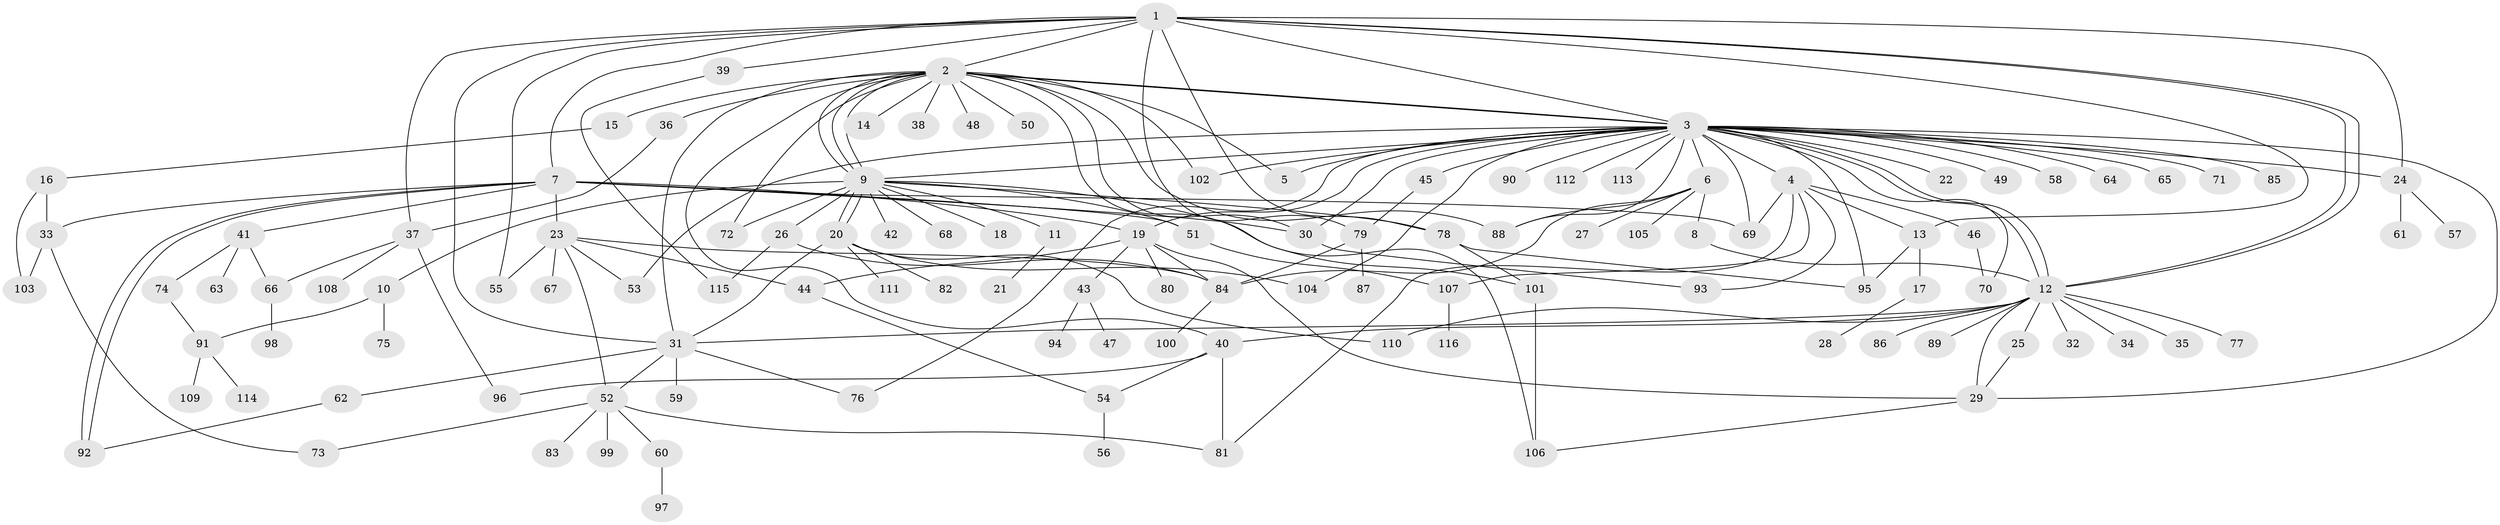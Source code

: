 // coarse degree distribution, {15: 0.011235955056179775, 19: 0.011235955056179775, 31: 0.011235955056179775, 7: 0.02247191011235955, 2: 0.21348314606741572, 6: 0.0449438202247191, 14: 0.011235955056179775, 17: 0.011235955056179775, 3: 0.0898876404494382, 1: 0.48314606741573035, 20: 0.011235955056179775, 4: 0.056179775280898875, 5: 0.011235955056179775, 8: 0.011235955056179775}
// Generated by graph-tools (version 1.1) at 2025/41/03/06/25 10:41:51]
// undirected, 116 vertices, 179 edges
graph export_dot {
graph [start="1"]
  node [color=gray90,style=filled];
  1;
  2;
  3;
  4;
  5;
  6;
  7;
  8;
  9;
  10;
  11;
  12;
  13;
  14;
  15;
  16;
  17;
  18;
  19;
  20;
  21;
  22;
  23;
  24;
  25;
  26;
  27;
  28;
  29;
  30;
  31;
  32;
  33;
  34;
  35;
  36;
  37;
  38;
  39;
  40;
  41;
  42;
  43;
  44;
  45;
  46;
  47;
  48;
  49;
  50;
  51;
  52;
  53;
  54;
  55;
  56;
  57;
  58;
  59;
  60;
  61;
  62;
  63;
  64;
  65;
  66;
  67;
  68;
  69;
  70;
  71;
  72;
  73;
  74;
  75;
  76;
  77;
  78;
  79;
  80;
  81;
  82;
  83;
  84;
  85;
  86;
  87;
  88;
  89;
  90;
  91;
  92;
  93;
  94;
  95;
  96;
  97;
  98;
  99;
  100;
  101;
  102;
  103;
  104;
  105;
  106;
  107;
  108;
  109;
  110;
  111;
  112;
  113;
  114;
  115;
  116;
  1 -- 2;
  1 -- 3;
  1 -- 7;
  1 -- 12;
  1 -- 12;
  1 -- 13;
  1 -- 24;
  1 -- 31;
  1 -- 37;
  1 -- 39;
  1 -- 55;
  1 -- 78;
  1 -- 79;
  2 -- 3;
  2 -- 3;
  2 -- 5;
  2 -- 9;
  2 -- 9;
  2 -- 9;
  2 -- 14;
  2 -- 15;
  2 -- 30;
  2 -- 31;
  2 -- 36;
  2 -- 38;
  2 -- 40;
  2 -- 48;
  2 -- 50;
  2 -- 72;
  2 -- 88;
  2 -- 102;
  2 -- 106;
  3 -- 4;
  3 -- 5;
  3 -- 6;
  3 -- 9;
  3 -- 12;
  3 -- 12;
  3 -- 19;
  3 -- 22;
  3 -- 24;
  3 -- 29;
  3 -- 30;
  3 -- 45;
  3 -- 49;
  3 -- 53;
  3 -- 58;
  3 -- 64;
  3 -- 65;
  3 -- 69;
  3 -- 70;
  3 -- 71;
  3 -- 76;
  3 -- 85;
  3 -- 88;
  3 -- 90;
  3 -- 95;
  3 -- 102;
  3 -- 104;
  3 -- 112;
  3 -- 113;
  4 -- 13;
  4 -- 46;
  4 -- 69;
  4 -- 81;
  4 -- 93;
  4 -- 107;
  6 -- 8;
  6 -- 27;
  6 -- 84;
  6 -- 88;
  6 -- 105;
  7 -- 19;
  7 -- 23;
  7 -- 30;
  7 -- 33;
  7 -- 41;
  7 -- 51;
  7 -- 69;
  7 -- 92;
  7 -- 92;
  8 -- 12;
  9 -- 10;
  9 -- 11;
  9 -- 18;
  9 -- 20;
  9 -- 20;
  9 -- 26;
  9 -- 42;
  9 -- 51;
  9 -- 68;
  9 -- 72;
  9 -- 78;
  9 -- 101;
  10 -- 75;
  10 -- 91;
  11 -- 21;
  12 -- 25;
  12 -- 29;
  12 -- 31;
  12 -- 32;
  12 -- 34;
  12 -- 35;
  12 -- 40;
  12 -- 77;
  12 -- 86;
  12 -- 89;
  12 -- 110;
  13 -- 17;
  13 -- 95;
  15 -- 16;
  16 -- 33;
  16 -- 103;
  17 -- 28;
  19 -- 29;
  19 -- 43;
  19 -- 44;
  19 -- 80;
  19 -- 84;
  20 -- 31;
  20 -- 82;
  20 -- 104;
  20 -- 110;
  20 -- 111;
  23 -- 44;
  23 -- 52;
  23 -- 53;
  23 -- 55;
  23 -- 67;
  23 -- 84;
  24 -- 57;
  24 -- 61;
  25 -- 29;
  26 -- 84;
  26 -- 115;
  29 -- 106;
  30 -- 93;
  31 -- 52;
  31 -- 59;
  31 -- 62;
  31 -- 76;
  33 -- 73;
  33 -- 103;
  36 -- 37;
  37 -- 66;
  37 -- 96;
  37 -- 108;
  39 -- 115;
  40 -- 54;
  40 -- 81;
  40 -- 96;
  41 -- 63;
  41 -- 66;
  41 -- 74;
  43 -- 47;
  43 -- 94;
  44 -- 54;
  45 -- 79;
  46 -- 70;
  51 -- 107;
  52 -- 60;
  52 -- 73;
  52 -- 81;
  52 -- 83;
  52 -- 99;
  54 -- 56;
  60 -- 97;
  62 -- 92;
  66 -- 98;
  74 -- 91;
  78 -- 95;
  78 -- 101;
  79 -- 84;
  79 -- 87;
  84 -- 100;
  91 -- 109;
  91 -- 114;
  101 -- 106;
  107 -- 116;
}
